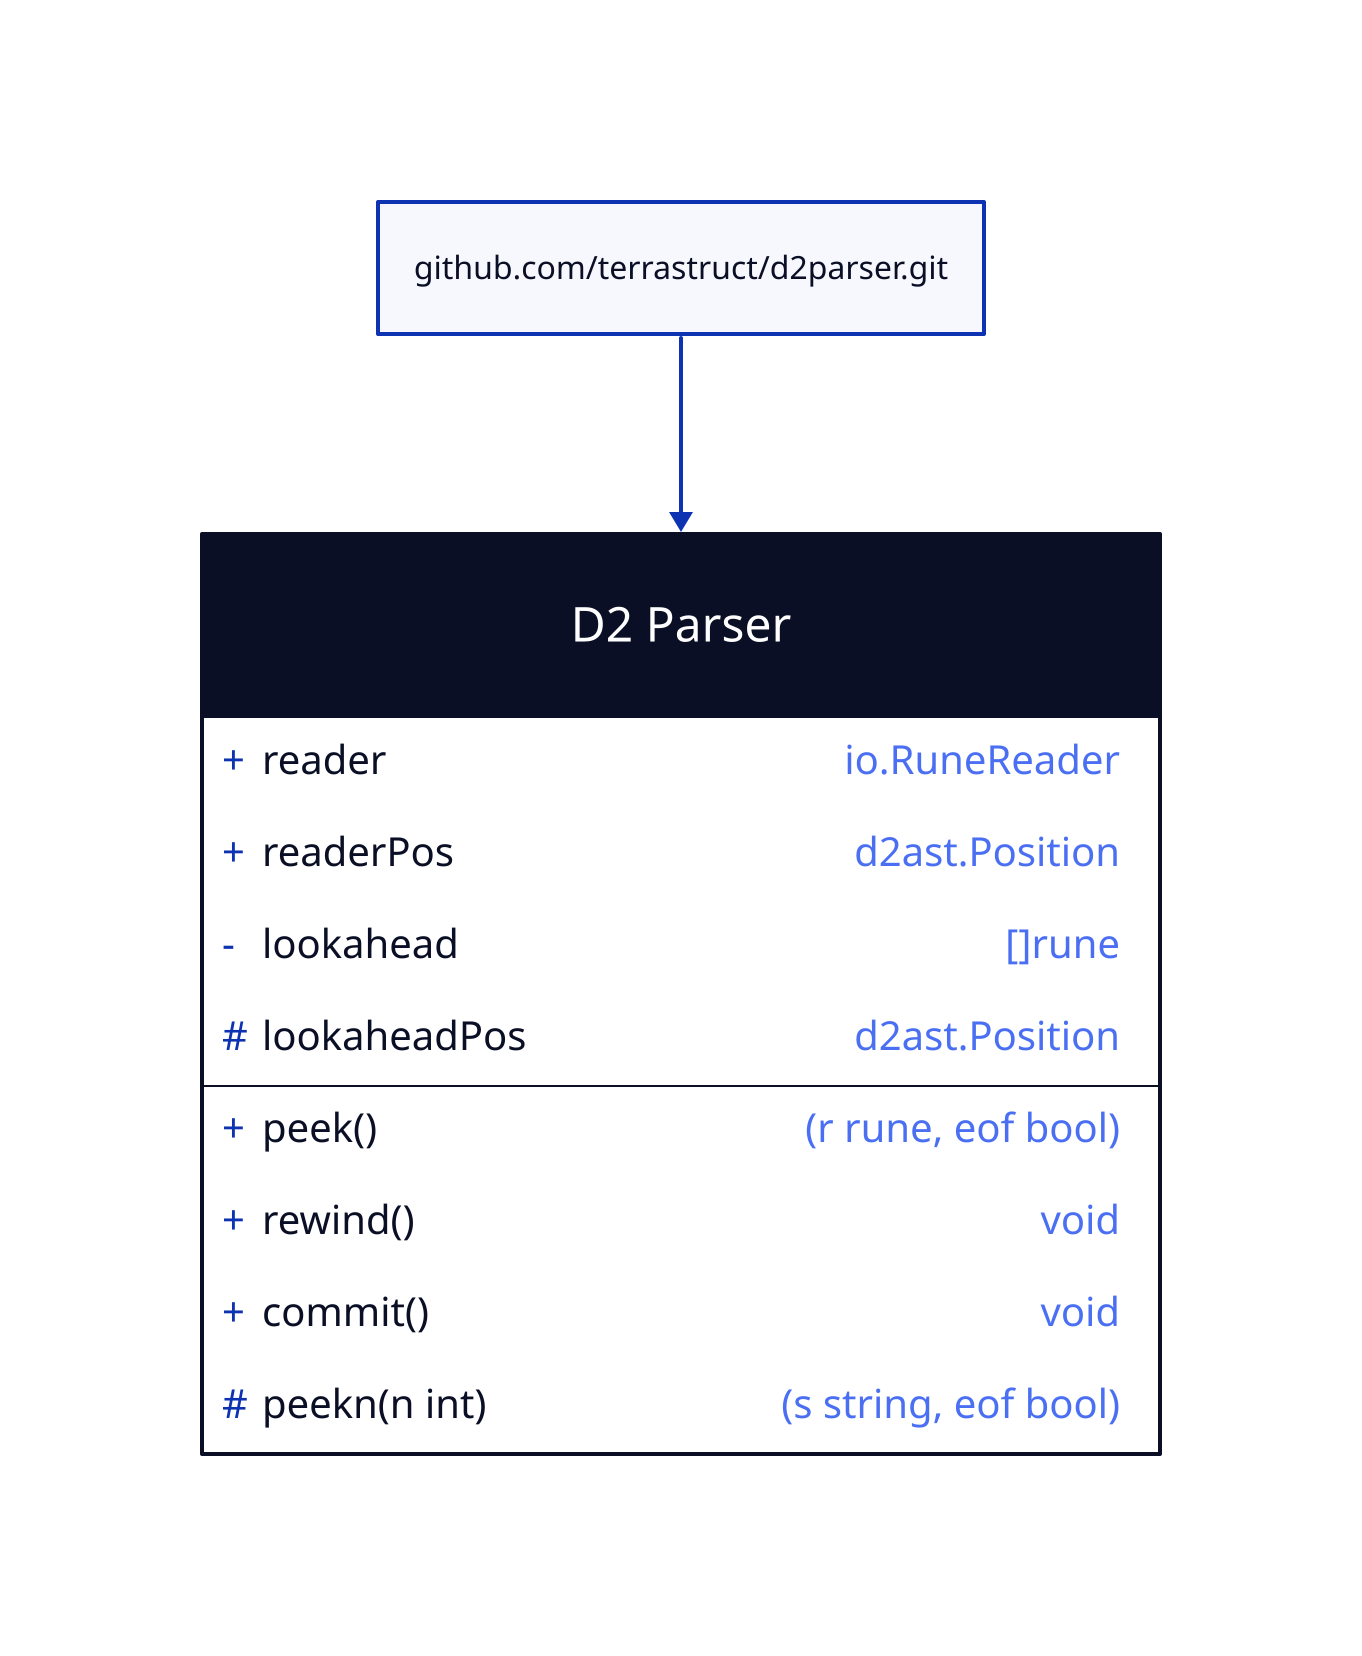 github: github.com/terrastruct/d2parser.git

github -> D2 Parser

D2 Parser {
    shape: class

    reader: io.RuneReader
    readerPos: d2ast.Position
    - lookahead: "[]rune"
    \# lookaheadPos: d2ast.Position

    peek(): (r rune, eof bool)
    rewind()
    commit()
    \# peekn(n int): (s string, eof bool)
}